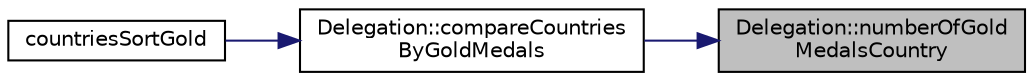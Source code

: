 digraph "Delegation::numberOfGoldMedalsCountry"
{
 // LATEX_PDF_SIZE
  edge [fontname="Helvetica",fontsize="10",labelfontname="Helvetica",labelfontsize="10"];
  node [fontname="Helvetica",fontsize="10",shape=record];
  rankdir="RL";
  Node1 [label="Delegation::numberOfGold\lMedalsCountry",height=0.2,width=0.4,color="black", fillcolor="grey75", style="filled", fontcolor="black",tooltip=" "];
  Node1 -> Node2 [dir="back",color="midnightblue",fontsize="10",style="solid",fontname="Helvetica"];
  Node2 [label="Delegation::compareCountries\lByGoldMedals",height=0.2,width=0.4,color="black", fillcolor="white", style="filled",URL="$class_delegation.html#a41e5fc7305b0bbc62f151d4635fcbb29",tooltip=" "];
  Node2 -> Node3 [dir="back",color="midnightblue",fontsize="10",style="solid",fontname="Helvetica"];
  Node3 [label="countriesSortGold",height=0.2,width=0.4,color="black", fillcolor="white", style="filled",URL="$_delegation_8cpp.html#a9fc3b5e766e886df1e1595365d9c4a6b",tooltip=" "];
}
